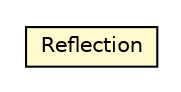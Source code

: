 #!/usr/local/bin/dot
#
# Class diagram 
# Generated by UMLGraph version R5_6-24-gf6e263 (http://www.umlgraph.org/)
#

digraph G {
	edge [fontname="Helvetica",fontsize=10,labelfontname="Helvetica",labelfontsize=10];
	node [fontname="Helvetica",fontsize=10,shape=plaintext];
	nodesep=0.25;
	ranksep=0.5;
	// io.reinert.requestor.core.internal.Reflection
	c58471 [label=<<table title="io.reinert.requestor.core.internal.Reflection" border="0" cellborder="1" cellspacing="0" cellpadding="2" port="p" bgcolor="lemonChiffon" href="./Reflection.html">
		<tr><td><table border="0" cellspacing="0" cellpadding="1">
<tr><td align="center" balign="center"> Reflection </td></tr>
		</table></td></tr>
		</table>>, URL="./Reflection.html", fontname="Helvetica", fontcolor="black", fontsize=10.0];
}

